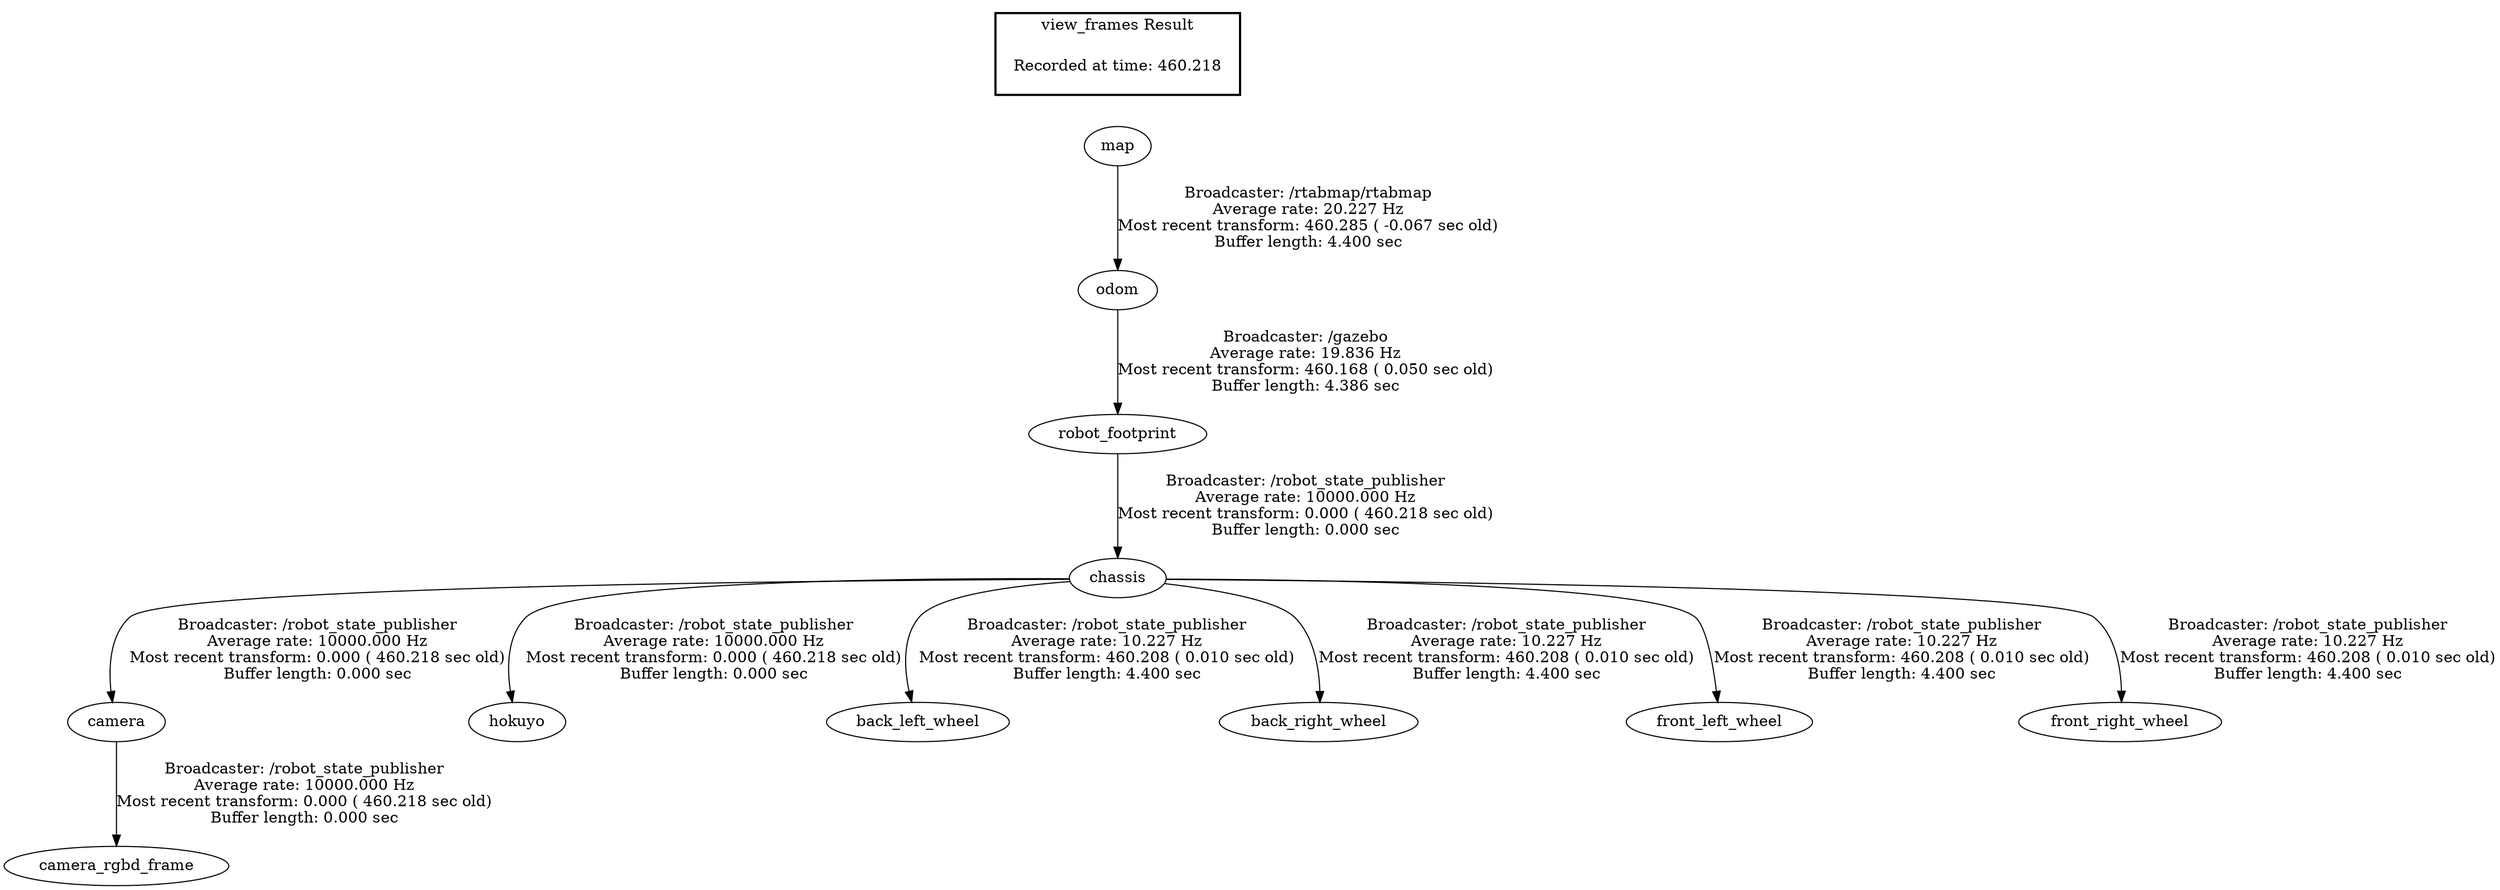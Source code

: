 digraph G {
"chassis" -> "camera"[label="Broadcaster: /robot_state_publisher\nAverage rate: 10000.000 Hz\nMost recent transform: 0.000 ( 460.218 sec old)\nBuffer length: 0.000 sec\n"];
"robot_footprint" -> "chassis"[label="Broadcaster: /robot_state_publisher\nAverage rate: 10000.000 Hz\nMost recent transform: 0.000 ( 460.218 sec old)\nBuffer length: 0.000 sec\n"];
"camera" -> "camera_rgbd_frame"[label="Broadcaster: /robot_state_publisher\nAverage rate: 10000.000 Hz\nMost recent transform: 0.000 ( 460.218 sec old)\nBuffer length: 0.000 sec\n"];
"chassis" -> "hokuyo"[label="Broadcaster: /robot_state_publisher\nAverage rate: 10000.000 Hz\nMost recent transform: 0.000 ( 460.218 sec old)\nBuffer length: 0.000 sec\n"];
"odom" -> "robot_footprint"[label="Broadcaster: /gazebo\nAverage rate: 19.836 Hz\nMost recent transform: 460.168 ( 0.050 sec old)\nBuffer length: 4.386 sec\n"];
"map" -> "odom"[label="Broadcaster: /rtabmap/rtabmap\nAverage rate: 20.227 Hz\nMost recent transform: 460.285 ( -0.067 sec old)\nBuffer length: 4.400 sec\n"];
"chassis" -> "back_left_wheel"[label="Broadcaster: /robot_state_publisher\nAverage rate: 10.227 Hz\nMost recent transform: 460.208 ( 0.010 sec old)\nBuffer length: 4.400 sec\n"];
"chassis" -> "back_right_wheel"[label="Broadcaster: /robot_state_publisher\nAverage rate: 10.227 Hz\nMost recent transform: 460.208 ( 0.010 sec old)\nBuffer length: 4.400 sec\n"];
"chassis" -> "front_left_wheel"[label="Broadcaster: /robot_state_publisher\nAverage rate: 10.227 Hz\nMost recent transform: 460.208 ( 0.010 sec old)\nBuffer length: 4.400 sec\n"];
"chassis" -> "front_right_wheel"[label="Broadcaster: /robot_state_publisher\nAverage rate: 10.227 Hz\nMost recent transform: 460.208 ( 0.010 sec old)\nBuffer length: 4.400 sec\n"];
edge [style=invis];
 subgraph cluster_legend { style=bold; color=black; label ="view_frames Result";
"Recorded at time: 460.218"[ shape=plaintext ] ;
 }->"map";
}
